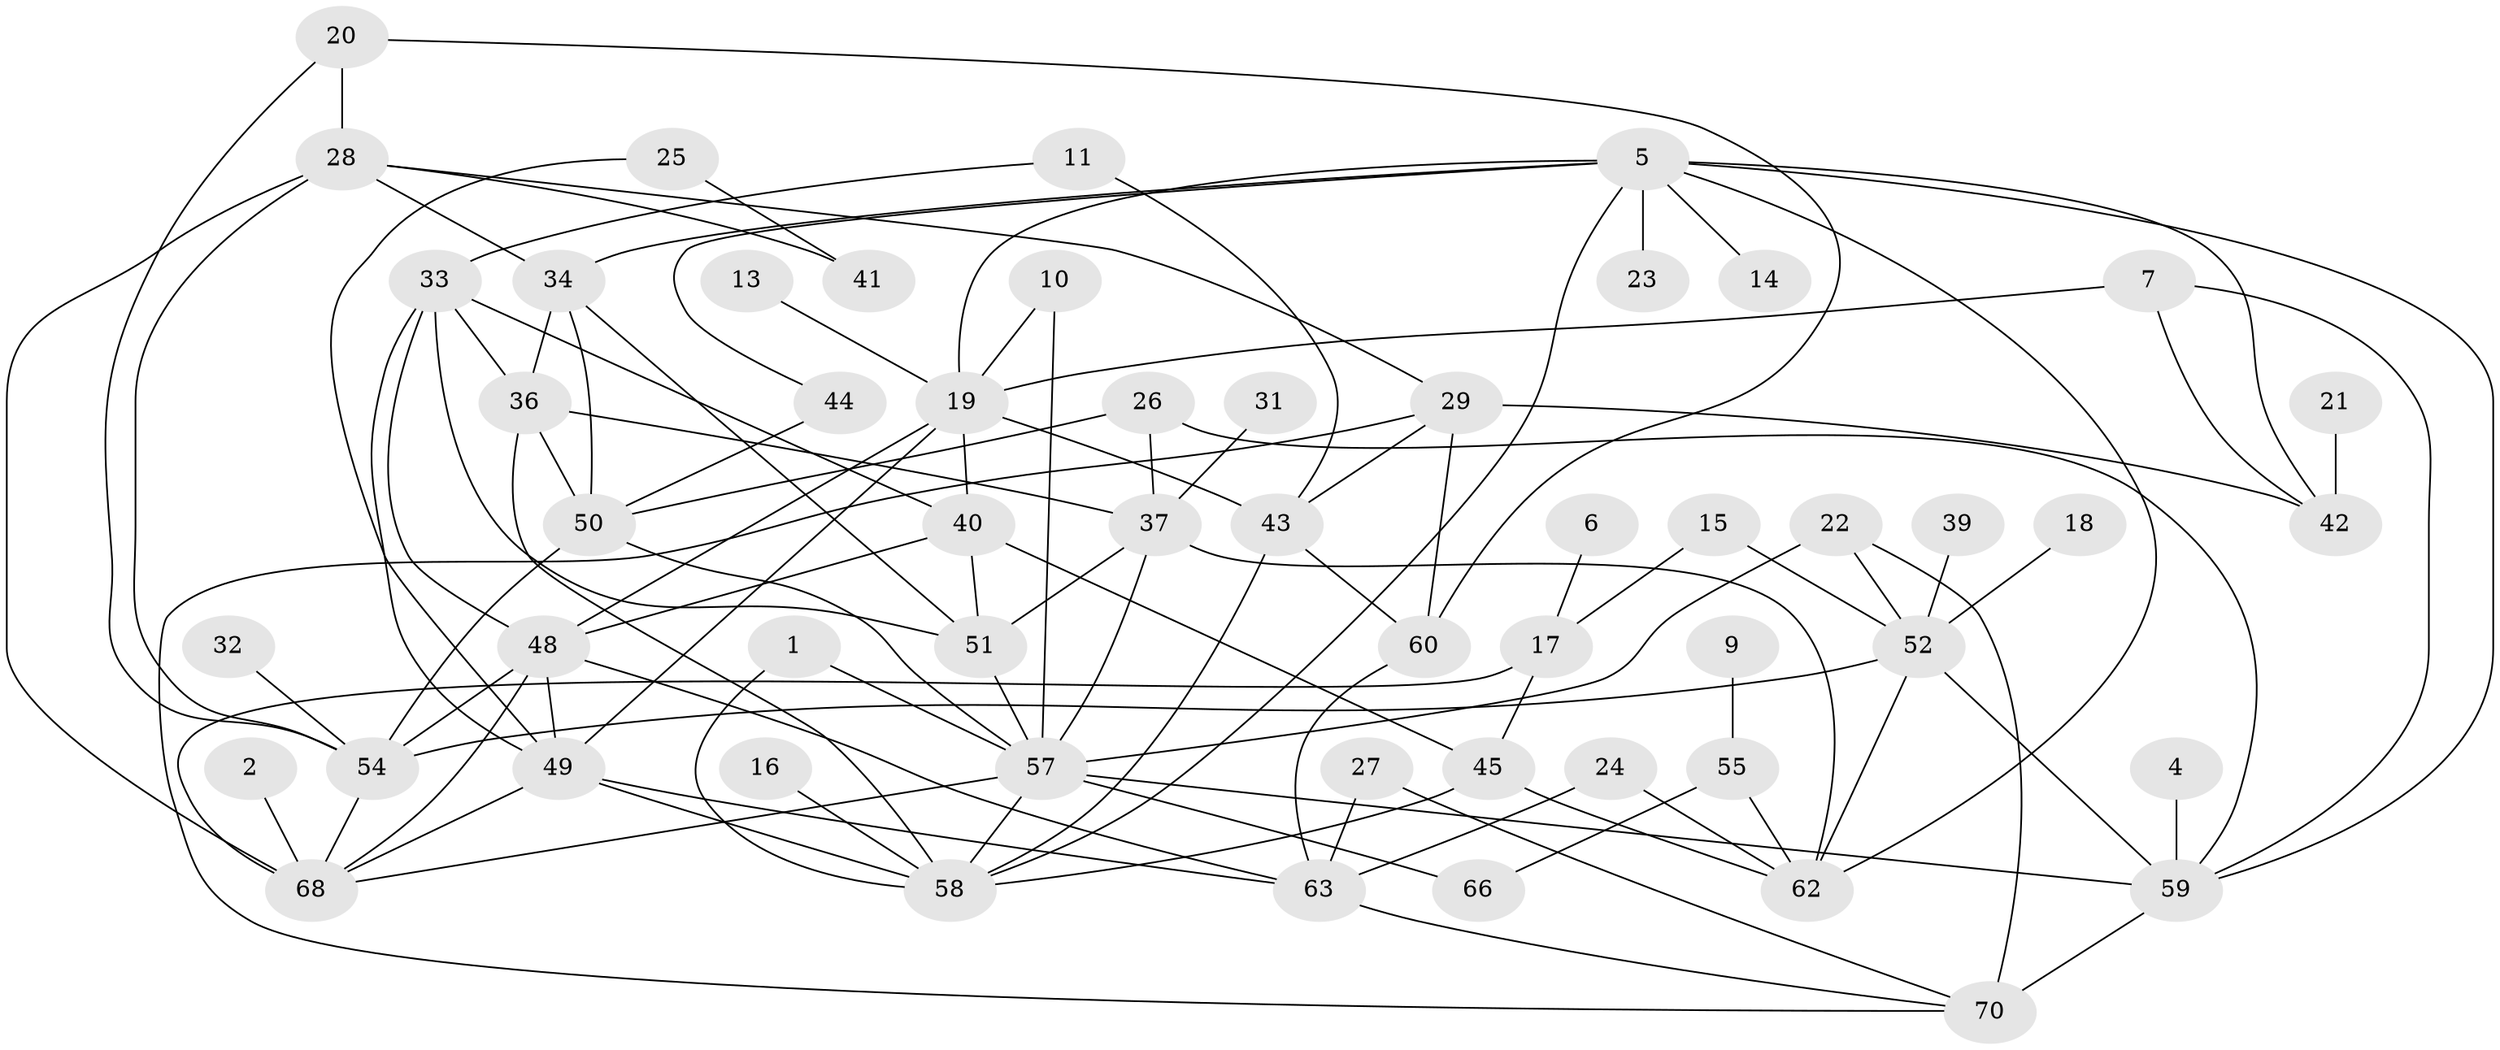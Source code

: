 // original degree distribution, {2: 0.24305555555555555, 6: 0.020833333333333332, 1: 0.1527777777777778, 4: 0.19444444444444445, 0: 0.1111111111111111, 5: 0.08333333333333333, 3: 0.1875, 7: 0.006944444444444444}
// Generated by graph-tools (version 1.1) at 2025/25/03/09/25 03:25:23]
// undirected, 55 vertices, 106 edges
graph export_dot {
graph [start="1"]
  node [color=gray90,style=filled];
  1;
  2;
  4;
  5;
  6;
  7;
  9;
  10;
  11;
  13;
  14;
  15;
  16;
  17;
  18;
  19;
  20;
  21;
  22;
  23;
  24;
  25;
  26;
  27;
  28;
  29;
  31;
  32;
  33;
  34;
  36;
  37;
  39;
  40;
  41;
  42;
  43;
  44;
  45;
  48;
  49;
  50;
  51;
  52;
  54;
  55;
  57;
  58;
  59;
  60;
  62;
  63;
  66;
  68;
  70;
  1 -- 57 [weight=1.0];
  1 -- 58 [weight=1.0];
  2 -- 68 [weight=1.0];
  4 -- 59 [weight=1.0];
  5 -- 14 [weight=1.0];
  5 -- 19 [weight=1.0];
  5 -- 23 [weight=1.0];
  5 -- 34 [weight=1.0];
  5 -- 42 [weight=1.0];
  5 -- 44 [weight=1.0];
  5 -- 58 [weight=1.0];
  5 -- 59 [weight=1.0];
  5 -- 62 [weight=1.0];
  6 -- 17 [weight=1.0];
  7 -- 19 [weight=1.0];
  7 -- 42 [weight=1.0];
  7 -- 59 [weight=1.0];
  9 -- 55 [weight=1.0];
  10 -- 19 [weight=1.0];
  10 -- 57 [weight=1.0];
  11 -- 33 [weight=1.0];
  11 -- 43 [weight=1.0];
  13 -- 19 [weight=1.0];
  15 -- 17 [weight=1.0];
  15 -- 52 [weight=1.0];
  16 -- 58 [weight=1.0];
  17 -- 45 [weight=1.0];
  17 -- 68 [weight=1.0];
  18 -- 52 [weight=1.0];
  19 -- 40 [weight=1.0];
  19 -- 43 [weight=1.0];
  19 -- 48 [weight=1.0];
  19 -- 49 [weight=1.0];
  20 -- 28 [weight=1.0];
  20 -- 54 [weight=1.0];
  20 -- 60 [weight=1.0];
  21 -- 42 [weight=1.0];
  22 -- 52 [weight=1.0];
  22 -- 57 [weight=1.0];
  22 -- 70 [weight=1.0];
  24 -- 62 [weight=1.0];
  24 -- 63 [weight=1.0];
  25 -- 41 [weight=1.0];
  25 -- 49 [weight=1.0];
  26 -- 37 [weight=1.0];
  26 -- 50 [weight=1.0];
  26 -- 59 [weight=2.0];
  27 -- 63 [weight=1.0];
  27 -- 70 [weight=1.0];
  28 -- 29 [weight=1.0];
  28 -- 34 [weight=2.0];
  28 -- 41 [weight=1.0];
  28 -- 54 [weight=2.0];
  28 -- 68 [weight=2.0];
  29 -- 42 [weight=1.0];
  29 -- 43 [weight=1.0];
  29 -- 60 [weight=1.0];
  29 -- 70 [weight=1.0];
  31 -- 37 [weight=1.0];
  32 -- 54 [weight=1.0];
  33 -- 36 [weight=1.0];
  33 -- 40 [weight=1.0];
  33 -- 48 [weight=1.0];
  33 -- 49 [weight=1.0];
  33 -- 51 [weight=1.0];
  34 -- 36 [weight=1.0];
  34 -- 50 [weight=1.0];
  34 -- 51 [weight=1.0];
  36 -- 37 [weight=1.0];
  36 -- 50 [weight=1.0];
  36 -- 58 [weight=1.0];
  37 -- 51 [weight=1.0];
  37 -- 57 [weight=1.0];
  37 -- 62 [weight=1.0];
  39 -- 52 [weight=1.0];
  40 -- 45 [weight=1.0];
  40 -- 48 [weight=2.0];
  40 -- 51 [weight=1.0];
  43 -- 58 [weight=1.0];
  43 -- 60 [weight=1.0];
  44 -- 50 [weight=2.0];
  45 -- 58 [weight=1.0];
  45 -- 62 [weight=1.0];
  48 -- 49 [weight=1.0];
  48 -- 54 [weight=1.0];
  48 -- 63 [weight=1.0];
  48 -- 68 [weight=1.0];
  49 -- 58 [weight=1.0];
  49 -- 63 [weight=1.0];
  49 -- 68 [weight=1.0];
  50 -- 54 [weight=1.0];
  50 -- 57 [weight=1.0];
  51 -- 57 [weight=1.0];
  52 -- 54 [weight=1.0];
  52 -- 59 [weight=1.0];
  52 -- 62 [weight=1.0];
  54 -- 68 [weight=1.0];
  55 -- 62 [weight=1.0];
  55 -- 66 [weight=1.0];
  57 -- 58 [weight=1.0];
  57 -- 59 [weight=1.0];
  57 -- 66 [weight=1.0];
  57 -- 68 [weight=1.0];
  59 -- 70 [weight=2.0];
  60 -- 63 [weight=1.0];
  63 -- 70 [weight=1.0];
}
